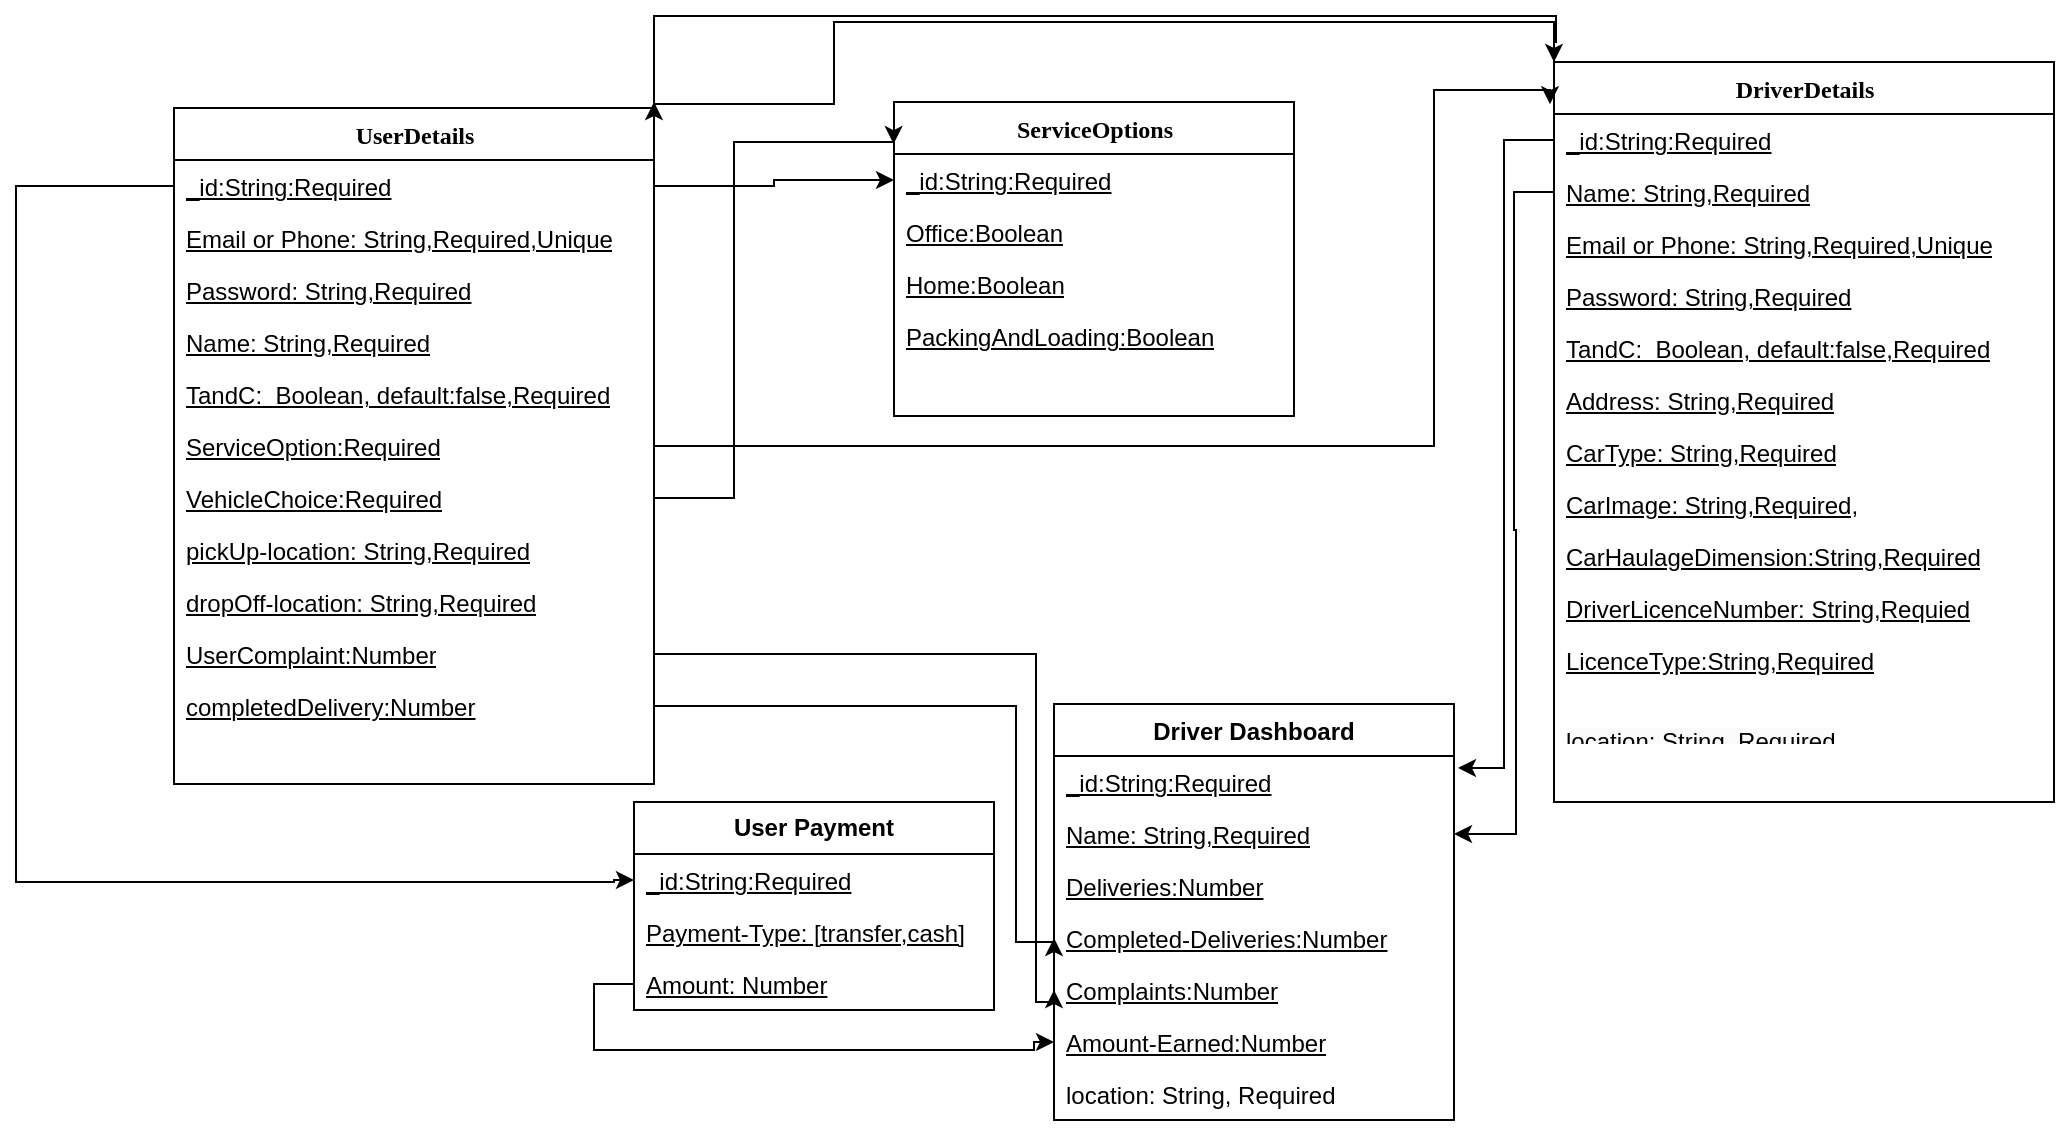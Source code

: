 <mxfile version="25.0.3">
  <diagram name="Page-1" id="9f46799a-70d6-7492-0946-bef42562c5a5">
    <mxGraphModel dx="1100" dy="585" grid="1" gridSize="10" guides="1" tooltips="1" connect="1" arrows="1" fold="1" page="1" pageScale="1" pageWidth="1100" pageHeight="850" background="none" math="0" shadow="0">
      <root>
        <mxCell id="0" />
        <mxCell id="1" parent="0" />
        <mxCell id="yCN_zW2VYzMH4qJu3qkv-77" style="edgeStyle=orthogonalEdgeStyle;rounded=0;orthogonalLoop=1;jettySize=auto;html=1;exitX=1;exitY=0;exitDx=0;exitDy=0;entryX=0;entryY=0;entryDx=0;entryDy=0;" parent="1" source="78961159f06e98e8-17" target="78961159f06e98e8-30" edge="1">
          <mxGeometry relative="1" as="geometry">
            <mxPoint x="780" y="190" as="targetPoint" />
            <Array as="points">
              <mxPoint x="330" y="237" />
              <mxPoint x="781" y="237" />
              <mxPoint x="781" y="250" />
            </Array>
          </mxGeometry>
        </mxCell>
        <mxCell id="78961159f06e98e8-17" value="UserDetails" style="swimlane;html=1;fontStyle=1;align=center;verticalAlign=top;childLayout=stackLayout;horizontal=1;startSize=26;horizontalStack=0;resizeParent=1;resizeLast=0;collapsible=1;marginBottom=0;swimlaneFillColor=#ffffff;rounded=0;shadow=0;comic=0;labelBackgroundColor=none;strokeWidth=1;fillColor=none;fontFamily=Verdana;fontSize=12" parent="1" vertex="1">
          <mxGeometry x="90" y="283" width="240" height="338" as="geometry">
            <mxRectangle x="90" y="83" width="110" height="30" as="alternateBounds" />
          </mxGeometry>
        </mxCell>
        <mxCell id="yCN_zW2VYzMH4qJu3qkv-70" value="_id:String:Required" style="text;html=1;strokeColor=none;fillColor=none;align=left;verticalAlign=top;spacingLeft=4;spacingRight=4;whiteSpace=wrap;overflow=hidden;rotatable=0;points=[[0,0.5],[1,0.5]];portConstraint=eastwest;fontStyle=4" parent="78961159f06e98e8-17" vertex="1">
          <mxGeometry y="26" width="240" height="26" as="geometry" />
        </mxCell>
        <mxCell id="78961159f06e98e8-23" value="Email or Phone: String,Required,Unique" style="text;html=1;strokeColor=none;fillColor=none;align=left;verticalAlign=top;spacingLeft=4;spacingRight=4;whiteSpace=wrap;overflow=hidden;rotatable=0;points=[[0,0.5],[1,0.5]];portConstraint=eastwest;fontStyle=4" parent="78961159f06e98e8-17" vertex="1">
          <mxGeometry y="52" width="240" height="26" as="geometry" />
        </mxCell>
        <mxCell id="78961159f06e98e8-25" value="Password: String,Required" style="text;html=1;strokeColor=none;fillColor=none;align=left;verticalAlign=top;spacingLeft=4;spacingRight=4;whiteSpace=wrap;overflow=hidden;rotatable=0;points=[[0,0.5],[1,0.5]];portConstraint=eastwest;fontStyle=4" parent="78961159f06e98e8-17" vertex="1">
          <mxGeometry y="78" width="240" height="26" as="geometry" />
        </mxCell>
        <mxCell id="78961159f06e98e8-21" value="Name: String,Required" style="text;html=1;strokeColor=none;fillColor=none;align=left;verticalAlign=top;spacingLeft=4;spacingRight=4;whiteSpace=wrap;overflow=hidden;rotatable=0;points=[[0,0.5],[1,0.5]];portConstraint=eastwest;fontStyle=4" parent="78961159f06e98e8-17" vertex="1">
          <mxGeometry y="104" width="240" height="26" as="geometry" />
        </mxCell>
        <mxCell id="78961159f06e98e8-26" value="TandC:&amp;nbsp; Boolean, default:false,Required" style="text;html=1;strokeColor=none;fillColor=none;align=left;verticalAlign=top;spacingLeft=4;spacingRight=4;whiteSpace=wrap;overflow=hidden;rotatable=0;points=[[0,0.5],[1,0.5]];portConstraint=eastwest;fontStyle=4" parent="78961159f06e98e8-17" vertex="1">
          <mxGeometry y="130" width="240" height="26" as="geometry" />
        </mxCell>
        <mxCell id="yCN_zW2VYzMH4qJu3qkv-22" value="ServiceOption:Required" style="text;html=1;strokeColor=none;fillColor=none;align=left;verticalAlign=top;spacingLeft=4;spacingRight=4;whiteSpace=wrap;overflow=hidden;rotatable=0;points=[[0,0.5],[1,0.5]];portConstraint=eastwest;fontStyle=4" parent="78961159f06e98e8-17" vertex="1">
          <mxGeometry y="156" width="240" height="26" as="geometry" />
        </mxCell>
        <mxCell id="yCN_zW2VYzMH4qJu3qkv-21" value="VehicleChoice:Required" style="text;html=1;strokeColor=none;fillColor=none;align=left;verticalAlign=top;spacingLeft=4;spacingRight=4;whiteSpace=wrap;overflow=hidden;rotatable=0;points=[[0,0.5],[1,0.5]];portConstraint=eastwest;fontStyle=4" parent="78961159f06e98e8-17" vertex="1">
          <mxGeometry y="182" width="240" height="26" as="geometry" />
        </mxCell>
        <mxCell id="yCN_zW2VYzMH4qJu3qkv-67" value="pickUp-location: String,Required" style="text;html=1;strokeColor=none;fillColor=none;align=left;verticalAlign=top;spacingLeft=4;spacingRight=4;whiteSpace=wrap;overflow=hidden;rotatable=0;points=[[0,0.5],[1,0.5]];portConstraint=eastwest;fontStyle=4" parent="78961159f06e98e8-17" vertex="1">
          <mxGeometry y="208" width="240" height="26" as="geometry" />
        </mxCell>
        <mxCell id="yCN_zW2VYzMH4qJu3qkv-69" value="dropOff-location: String,Required" style="text;html=1;strokeColor=none;fillColor=none;align=left;verticalAlign=top;spacingLeft=4;spacingRight=4;whiteSpace=wrap;overflow=hidden;rotatable=0;points=[[0,0.5],[1,0.5]];portConstraint=eastwest;fontStyle=4" parent="78961159f06e98e8-17" vertex="1">
          <mxGeometry y="234" width="240" height="26" as="geometry" />
        </mxCell>
        <mxCell id="yCN_zW2VYzMH4qJu3qkv-112" value="UserComplaint:Number" style="text;html=1;strokeColor=none;fillColor=none;align=left;verticalAlign=top;spacingLeft=4;spacingRight=4;whiteSpace=wrap;overflow=hidden;rotatable=0;points=[[0,0.5],[1,0.5]];portConstraint=eastwest;fontStyle=4" parent="78961159f06e98e8-17" vertex="1">
          <mxGeometry y="260" width="240" height="26" as="geometry" />
        </mxCell>
        <mxCell id="yCN_zW2VYzMH4qJu3qkv-111" value="completedDelivery:Number" style="text;html=1;strokeColor=none;fillColor=none;align=left;verticalAlign=top;spacingLeft=4;spacingRight=4;whiteSpace=wrap;overflow=hidden;rotatable=0;points=[[0,0.5],[1,0.5]];portConstraint=eastwest;fontStyle=4" parent="78961159f06e98e8-17" vertex="1">
          <mxGeometry y="286" width="240" height="26" as="geometry" />
        </mxCell>
        <mxCell id="yCN_zW2VYzMH4qJu3qkv-78" style="edgeStyle=orthogonalEdgeStyle;rounded=0;orthogonalLoop=1;jettySize=auto;html=1;exitX=0;exitY=0;exitDx=0;exitDy=0;" parent="1" source="78961159f06e98e8-30" edge="1">
          <mxGeometry relative="1" as="geometry">
            <mxPoint x="330" y="280" as="targetPoint" />
            <Array as="points">
              <mxPoint x="780" y="240" />
              <mxPoint x="420" y="240" />
              <mxPoint x="420" y="281" />
              <mxPoint x="330" y="281" />
            </Array>
          </mxGeometry>
        </mxCell>
        <mxCell id="78961159f06e98e8-30" value="DriverDetails" style="swimlane;html=1;fontStyle=1;align=center;verticalAlign=top;childLayout=stackLayout;horizontal=1;startSize=26;horizontalStack=0;resizeParent=1;resizeLast=0;collapsible=1;marginBottom=0;swimlaneFillColor=#ffffff;rounded=0;shadow=0;comic=0;labelBackgroundColor=none;strokeWidth=1;fillColor=none;fontFamily=Verdana;fontSize=12" parent="1" vertex="1">
          <mxGeometry x="780" y="260" width="250" height="370" as="geometry">
            <mxRectangle x="430" y="80" width="120" height="30" as="alternateBounds" />
          </mxGeometry>
        </mxCell>
        <mxCell id="yCN_zW2VYzMH4qJu3qkv-76" value="_id:String:Required" style="text;html=1;strokeColor=none;fillColor=none;align=left;verticalAlign=top;spacingLeft=4;spacingRight=4;whiteSpace=wrap;overflow=hidden;rotatable=0;points=[[0,0.5],[1,0.5]];portConstraint=eastwest;fontStyle=4" parent="78961159f06e98e8-30" vertex="1">
          <mxGeometry y="26" width="250" height="26" as="geometry" />
        </mxCell>
        <mxCell id="78961159f06e98e8-36" value="Name: String,Required" style="text;html=1;strokeColor=none;fillColor=none;align=left;verticalAlign=top;spacingLeft=4;spacingRight=4;whiteSpace=wrap;overflow=hidden;rotatable=0;points=[[0,0.5],[1,0.5]];portConstraint=eastwest;fontStyle=4" parent="78961159f06e98e8-30" vertex="1">
          <mxGeometry y="52" width="250" height="26" as="geometry" />
        </mxCell>
        <mxCell id="78961159f06e98e8-37" value="Email or Phone: String,Required,Unique" style="text;html=1;strokeColor=none;fillColor=none;align=left;verticalAlign=top;spacingLeft=4;spacingRight=4;whiteSpace=wrap;overflow=hidden;rotatable=0;points=[[0,0.5],[1,0.5]];portConstraint=eastwest;fontStyle=4" parent="78961159f06e98e8-30" vertex="1">
          <mxGeometry y="78" width="250" height="26" as="geometry" />
        </mxCell>
        <mxCell id="yCN_zW2VYzMH4qJu3qkv-11" value="Password: String,Required" style="text;html=1;strokeColor=none;fillColor=none;align=left;verticalAlign=top;spacingLeft=4;spacingRight=4;whiteSpace=wrap;overflow=hidden;rotatable=0;points=[[0,0.5],[1,0.5]];portConstraint=eastwest;fontStyle=4" parent="78961159f06e98e8-30" vertex="1">
          <mxGeometry y="104" width="250" height="26" as="geometry" />
        </mxCell>
        <mxCell id="yCN_zW2VYzMH4qJu3qkv-12" value="TandC:&amp;nbsp; Boolean, default:false,Required" style="text;html=1;strokeColor=none;fillColor=none;align=left;verticalAlign=top;spacingLeft=4;spacingRight=4;whiteSpace=wrap;overflow=hidden;rotatable=0;points=[[0,0.5],[1,0.5]];portConstraint=eastwest;fontStyle=4" parent="78961159f06e98e8-30" vertex="1">
          <mxGeometry y="130" width="250" height="26" as="geometry" />
        </mxCell>
        <mxCell id="yCN_zW2VYzMH4qJu3qkv-119" value="Address: String,Required" style="text;html=1;strokeColor=none;fillColor=none;align=left;verticalAlign=top;spacingLeft=4;spacingRight=4;whiteSpace=wrap;overflow=hidden;rotatable=0;points=[[0,0.5],[1,0.5]];portConstraint=eastwest;fontStyle=4" parent="78961159f06e98e8-30" vertex="1">
          <mxGeometry y="156" width="250" height="26" as="geometry" />
        </mxCell>
        <mxCell id="yCN_zW2VYzMH4qJu3qkv-14" value="CarType: String,Required" style="text;html=1;strokeColor=none;fillColor=none;align=left;verticalAlign=top;spacingLeft=4;spacingRight=4;whiteSpace=wrap;overflow=hidden;rotatable=0;points=[[0,0.5],[1,0.5]];portConstraint=eastwest;fontStyle=4" parent="78961159f06e98e8-30" vertex="1">
          <mxGeometry y="182" width="250" height="26" as="geometry" />
        </mxCell>
        <mxCell id="yCN_zW2VYzMH4qJu3qkv-16" value="CarImage: String,Required," style="text;html=1;strokeColor=none;fillColor=none;align=left;verticalAlign=top;spacingLeft=4;spacingRight=4;whiteSpace=wrap;overflow=hidden;rotatable=0;points=[[0,0.5],[1,0.5]];portConstraint=eastwest;fontStyle=4" parent="78961159f06e98e8-30" vertex="1">
          <mxGeometry y="208" width="250" height="26" as="geometry" />
        </mxCell>
        <mxCell id="yCN_zW2VYzMH4qJu3qkv-17" value="CarHaulageDimension:String,Required" style="text;html=1;strokeColor=none;fillColor=none;align=left;verticalAlign=top;spacingLeft=4;spacingRight=4;whiteSpace=wrap;overflow=hidden;rotatable=0;points=[[0,0.5],[1,0.5]];portConstraint=eastwest;fontStyle=4" parent="78961159f06e98e8-30" vertex="1">
          <mxGeometry y="234" width="250" height="26" as="geometry" />
        </mxCell>
        <mxCell id="yCN_zW2VYzMH4qJu3qkv-117" value="DriverLicenceNumber: String,Requied" style="text;html=1;strokeColor=none;fillColor=none;align=left;verticalAlign=top;spacingLeft=4;spacingRight=4;whiteSpace=wrap;overflow=hidden;rotatable=0;points=[[0,0.5],[1,0.5]];portConstraint=eastwest;fontStyle=4" parent="78961159f06e98e8-30" vertex="1">
          <mxGeometry y="260" width="250" height="26" as="geometry" />
        </mxCell>
        <mxCell id="yCN_zW2VYzMH4qJu3qkv-116" value="LicenceType:String,Required" style="text;html=1;strokeColor=none;fillColor=none;align=left;verticalAlign=top;spacingLeft=4;spacingRight=4;whiteSpace=wrap;overflow=hidden;rotatable=0;points=[[0,0.5],[1,0.5]];portConstraint=eastwest;fontStyle=4" parent="78961159f06e98e8-30" vertex="1">
          <mxGeometry y="286" width="250" height="26" as="geometry" />
        </mxCell>
        <mxCell id="yCN_zW2VYzMH4qJu3qkv-118" value="&#xa;&lt;span style=&quot;color: rgb(0, 0, 0); font-family: Helvetica; font-size: 12px; font-style: normal; font-variant-ligatures: normal; font-variant-caps: normal; font-weight: 400; letter-spacing: normal; orphans: 2; text-align: left; text-indent: 0px; text-transform: none; widows: 2; word-spacing: 0px; -webkit-text-stroke-width: 0px; white-space: normal; background-color: rgb(251, 251, 251); text-decoration-thickness: initial; text-decoration-style: initial; text-decoration-color: initial; display: inline !important; float: none;&quot;&gt;location: String, Required&lt;/span&gt;&#xa;&#xa;" style="text;html=1;strokeColor=none;fillColor=none;align=left;verticalAlign=top;spacingLeft=4;spacingRight=4;whiteSpace=wrap;overflow=hidden;rotatable=0;points=[[0,0.5],[1,0.5]];portConstraint=eastwest;" parent="78961159f06e98e8-30" vertex="1">
          <mxGeometry y="312" width="250" height="26" as="geometry" />
        </mxCell>
        <mxCell id="78961159f06e98e8-43" value="ServiceOptions" style="swimlane;html=1;fontStyle=1;align=center;verticalAlign=top;childLayout=stackLayout;horizontal=1;startSize=26;horizontalStack=0;resizeParent=1;resizeLast=0;collapsible=1;marginBottom=0;swimlaneFillColor=#ffffff;rounded=0;shadow=0;comic=0;labelBackgroundColor=none;strokeWidth=1;fillColor=none;fontFamily=Verdana;fontSize=12" parent="1" vertex="1">
          <mxGeometry x="450" y="280" width="200" height="157" as="geometry" />
        </mxCell>
        <mxCell id="yCN_zW2VYzMH4qJu3qkv-71" value="_id:String:Required" style="text;html=1;strokeColor=none;fillColor=none;align=left;verticalAlign=top;spacingLeft=4;spacingRight=4;whiteSpace=wrap;overflow=hidden;rotatable=0;points=[[0,0.5],[1,0.5]];portConstraint=eastwest;fontStyle=4" parent="78961159f06e98e8-43" vertex="1">
          <mxGeometry y="26" width="200" height="26" as="geometry" />
        </mxCell>
        <mxCell id="78961159f06e98e8-44" value="Office:Boolean" style="text;html=1;strokeColor=none;fillColor=none;align=left;verticalAlign=top;spacingLeft=4;spacingRight=4;whiteSpace=wrap;overflow=hidden;rotatable=0;points=[[0,0.5],[1,0.5]];portConstraint=eastwest;fontStyle=4" parent="78961159f06e98e8-43" vertex="1">
          <mxGeometry y="52" width="200" height="26" as="geometry" />
        </mxCell>
        <mxCell id="78961159f06e98e8-45" value="Home:Boolean" style="text;html=1;strokeColor=none;fillColor=none;align=left;verticalAlign=top;spacingLeft=4;spacingRight=4;whiteSpace=wrap;overflow=hidden;rotatable=0;points=[[0,0.5],[1,0.5]];portConstraint=eastwest;fontStyle=4" parent="78961159f06e98e8-43" vertex="1">
          <mxGeometry y="78" width="200" height="26" as="geometry" />
        </mxCell>
        <mxCell id="78961159f06e98e8-49" value="PackingAndLoading:Boolean" style="text;html=1;strokeColor=none;fillColor=none;align=left;verticalAlign=top;spacingLeft=4;spacingRight=4;whiteSpace=wrap;overflow=hidden;rotatable=0;points=[[0,0.5],[1,0.5]];portConstraint=eastwest;fontStyle=4" parent="78961159f06e98e8-43" vertex="1">
          <mxGeometry y="104" width="200" height="26" as="geometry" />
        </mxCell>
        <mxCell id="yCN_zW2VYzMH4qJu3qkv-29" style="edgeStyle=orthogonalEdgeStyle;rounded=0;orthogonalLoop=1;jettySize=auto;html=1;exitX=1;exitY=0.5;exitDx=0;exitDy=0;entryX=-0.001;entryY=0.134;entryDx=0;entryDy=0;entryPerimeter=0;" parent="1" source="yCN_zW2VYzMH4qJu3qkv-22" target="78961159f06e98e8-43" edge="1">
          <mxGeometry relative="1" as="geometry">
            <mxPoint x="370" y="310" as="targetPoint" />
            <Array as="points">
              <mxPoint x="370" y="478" />
              <mxPoint x="370" y="300" />
              <mxPoint x="450" y="300" />
            </Array>
          </mxGeometry>
        </mxCell>
        <mxCell id="yCN_zW2VYzMH4qJu3qkv-30" style="edgeStyle=orthogonalEdgeStyle;rounded=0;orthogonalLoop=1;jettySize=auto;html=1;exitX=1;exitY=0.5;exitDx=0;exitDy=0;entryX=-0.008;entryY=0.057;entryDx=0;entryDy=0;entryPerimeter=0;" parent="1" source="yCN_zW2VYzMH4qJu3qkv-21" target="78961159f06e98e8-30" edge="1">
          <mxGeometry relative="1" as="geometry">
            <mxPoint x="720" y="270" as="targetPoint" />
            <Array as="points">
              <mxPoint x="720" y="452" />
              <mxPoint x="720" y="274" />
            </Array>
          </mxGeometry>
        </mxCell>
        <mxCell id="yCN_zW2VYzMH4qJu3qkv-74" style="edgeStyle=orthogonalEdgeStyle;rounded=0;orthogonalLoop=1;jettySize=auto;html=1;exitX=1;exitY=0.5;exitDx=0;exitDy=0;entryX=0;entryY=0.5;entryDx=0;entryDy=0;" parent="1" source="yCN_zW2VYzMH4qJu3qkv-70" target="yCN_zW2VYzMH4qJu3qkv-71" edge="1">
          <mxGeometry relative="1" as="geometry" />
        </mxCell>
        <mxCell id="yCN_zW2VYzMH4qJu3qkv-79" value="Driver Dashboard" style="swimlane;fontStyle=1;align=center;verticalAlign=top;childLayout=stackLayout;horizontal=1;startSize=26;horizontalStack=0;resizeParent=1;resizeParentMax=0;resizeLast=0;collapsible=1;marginBottom=0;whiteSpace=wrap;html=1;" parent="1" vertex="1">
          <mxGeometry x="530" y="581" width="200" height="208" as="geometry" />
        </mxCell>
        <mxCell id="yCN_zW2VYzMH4qJu3qkv-80" value="_id:String:Required" style="text;strokeColor=none;fillColor=none;align=left;verticalAlign=top;spacingLeft=4;spacingRight=4;overflow=hidden;rotatable=0;points=[[0,0.5],[1,0.5]];portConstraint=eastwest;whiteSpace=wrap;html=1;fontStyle=4" parent="yCN_zW2VYzMH4qJu3qkv-79" vertex="1">
          <mxGeometry y="26" width="200" height="26" as="geometry" />
        </mxCell>
        <mxCell id="yCN_zW2VYzMH4qJu3qkv-83" value="Name: String,Required" style="text;strokeColor=none;fillColor=none;align=left;verticalAlign=top;spacingLeft=4;spacingRight=4;overflow=hidden;rotatable=0;points=[[0,0.5],[1,0.5]];portConstraint=eastwest;whiteSpace=wrap;html=1;fontStyle=4" parent="yCN_zW2VYzMH4qJu3qkv-79" vertex="1">
          <mxGeometry y="52" width="200" height="26" as="geometry" />
        </mxCell>
        <mxCell id="yCN_zW2VYzMH4qJu3qkv-95" value="Deliveries:Number" style="text;strokeColor=none;fillColor=none;align=left;verticalAlign=top;spacingLeft=4;spacingRight=4;overflow=hidden;rotatable=0;points=[[0,0.5],[1,0.5]];portConstraint=eastwest;whiteSpace=wrap;html=1;fontStyle=4" parent="yCN_zW2VYzMH4qJu3qkv-79" vertex="1">
          <mxGeometry y="78" width="200" height="26" as="geometry" />
        </mxCell>
        <mxCell id="yCN_zW2VYzMH4qJu3qkv-98" value="Completed-Deliveries:Number" style="text;strokeColor=none;fillColor=none;align=left;verticalAlign=top;spacingLeft=4;spacingRight=4;overflow=hidden;rotatable=0;points=[[0,0.5],[1,0.5]];portConstraint=eastwest;whiteSpace=wrap;html=1;fontStyle=4" parent="yCN_zW2VYzMH4qJu3qkv-79" vertex="1">
          <mxGeometry y="104" width="200" height="26" as="geometry" />
        </mxCell>
        <mxCell id="yCN_zW2VYzMH4qJu3qkv-96" value="Complaints:Number" style="text;strokeColor=none;fillColor=none;align=left;verticalAlign=top;spacingLeft=4;spacingRight=4;overflow=hidden;rotatable=0;points=[[0,0.5],[1,0.5]];portConstraint=eastwest;whiteSpace=wrap;html=1;fontStyle=4" parent="yCN_zW2VYzMH4qJu3qkv-79" vertex="1">
          <mxGeometry y="130" width="200" height="26" as="geometry" />
        </mxCell>
        <mxCell id="yCN_zW2VYzMH4qJu3qkv-97" value="Amount-Earned:Number" style="text;strokeColor=none;fillColor=none;align=left;verticalAlign=top;spacingLeft=4;spacingRight=4;overflow=hidden;rotatable=0;points=[[0,0.5],[1,0.5]];portConstraint=eastwest;whiteSpace=wrap;html=1;fontStyle=4" parent="yCN_zW2VYzMH4qJu3qkv-79" vertex="1">
          <mxGeometry y="156" width="200" height="26" as="geometry" />
        </mxCell>
        <mxCell id="yCN_zW2VYzMH4qJu3qkv-82" value="location: String, Required" style="text;strokeColor=none;fillColor=none;align=left;verticalAlign=top;spacingLeft=4;spacingRight=4;overflow=hidden;rotatable=0;points=[[0,0.5],[1,0.5]];portConstraint=eastwest;whiteSpace=wrap;html=1;" parent="yCN_zW2VYzMH4qJu3qkv-79" vertex="1">
          <mxGeometry y="182" width="200" height="26" as="geometry" />
        </mxCell>
        <mxCell id="yCN_zW2VYzMH4qJu3qkv-99" value="&lt;b&gt;User Payment&lt;/b&gt;" style="swimlane;fontStyle=0;childLayout=stackLayout;horizontal=1;startSize=26;fillColor=none;horizontalStack=0;resizeParent=1;resizeParentMax=0;resizeLast=0;collapsible=1;marginBottom=0;whiteSpace=wrap;html=1;" parent="1" vertex="1">
          <mxGeometry x="320" y="630" width="180" height="104" as="geometry" />
        </mxCell>
        <mxCell id="yCN_zW2VYzMH4qJu3qkv-100" value="_id:String:Required" style="text;strokeColor=none;fillColor=none;align=left;verticalAlign=top;spacingLeft=4;spacingRight=4;overflow=hidden;rotatable=0;points=[[0,0.5],[1,0.5]];portConstraint=eastwest;whiteSpace=wrap;html=1;fontStyle=4" parent="yCN_zW2VYzMH4qJu3qkv-99" vertex="1">
          <mxGeometry y="26" width="180" height="26" as="geometry" />
        </mxCell>
        <mxCell id="yCN_zW2VYzMH4qJu3qkv-101" value="Payment-Type: [transfer,cash]" style="text;strokeColor=none;fillColor=none;align=left;verticalAlign=top;spacingLeft=4;spacingRight=4;overflow=hidden;rotatable=0;points=[[0,0.5],[1,0.5]];portConstraint=eastwest;whiteSpace=wrap;html=1;fontStyle=4" parent="yCN_zW2VYzMH4qJu3qkv-99" vertex="1">
          <mxGeometry y="52" width="180" height="26" as="geometry" />
        </mxCell>
        <mxCell id="yCN_zW2VYzMH4qJu3qkv-102" value="Amount: Number" style="text;strokeColor=none;fillColor=none;align=left;verticalAlign=top;spacingLeft=4;spacingRight=4;overflow=hidden;rotatable=0;points=[[0,0.5],[1,0.5]];portConstraint=eastwest;whiteSpace=wrap;html=1;fontStyle=4" parent="yCN_zW2VYzMH4qJu3qkv-99" vertex="1">
          <mxGeometry y="78" width="180" height="26" as="geometry" />
        </mxCell>
        <mxCell id="yCN_zW2VYzMH4qJu3qkv-105" style="edgeStyle=orthogonalEdgeStyle;rounded=0;orthogonalLoop=1;jettySize=auto;html=1;exitX=0;exitY=0.5;exitDx=0;exitDy=0;entryX=1.01;entryY=0.229;entryDx=0;entryDy=0;entryPerimeter=0;" parent="1" source="yCN_zW2VYzMH4qJu3qkv-76" target="yCN_zW2VYzMH4qJu3qkv-80" edge="1">
          <mxGeometry relative="1" as="geometry">
            <mxPoint x="760" y="630" as="targetPoint" />
          </mxGeometry>
        </mxCell>
        <mxCell id="yCN_zW2VYzMH4qJu3qkv-106" style="edgeStyle=orthogonalEdgeStyle;rounded=0;orthogonalLoop=1;jettySize=auto;html=1;exitX=0;exitY=0.5;exitDx=0;exitDy=0;entryX=1;entryY=0.5;entryDx=0;entryDy=0;" parent="1" source="78961159f06e98e8-36" target="yCN_zW2VYzMH4qJu3qkv-83" edge="1">
          <mxGeometry relative="1" as="geometry">
            <mxPoint x="760" y="650" as="targetPoint" />
            <Array as="points">
              <mxPoint x="760" y="325" />
              <mxPoint x="760" y="494" />
              <mxPoint x="761" y="646" />
            </Array>
          </mxGeometry>
        </mxCell>
        <mxCell id="yCN_zW2VYzMH4qJu3qkv-108" style="edgeStyle=orthogonalEdgeStyle;rounded=0;orthogonalLoop=1;jettySize=auto;html=1;exitX=0;exitY=0.5;exitDx=0;exitDy=0;entryX=0;entryY=0.5;entryDx=0;entryDy=0;" parent="1" source="yCN_zW2VYzMH4qJu3qkv-70" target="yCN_zW2VYzMH4qJu3qkv-100" edge="1">
          <mxGeometry relative="1" as="geometry">
            <mxPoint x="10" y="670" as="targetPoint" />
            <Array as="points">
              <mxPoint x="11" y="322" />
              <mxPoint x="11" y="670" />
              <mxPoint x="310" y="670" />
            </Array>
          </mxGeometry>
        </mxCell>
        <mxCell id="yCN_zW2VYzMH4qJu3qkv-110" style="edgeStyle=orthogonalEdgeStyle;rounded=0;orthogonalLoop=1;jettySize=auto;html=1;exitX=0;exitY=0.5;exitDx=0;exitDy=0;entryX=0;entryY=0.5;entryDx=0;entryDy=0;" parent="1" source="yCN_zW2VYzMH4qJu3qkv-102" target="yCN_zW2VYzMH4qJu3qkv-97" edge="1">
          <mxGeometry relative="1" as="geometry" />
        </mxCell>
        <mxCell id="yCN_zW2VYzMH4qJu3qkv-113" style="edgeStyle=orthogonalEdgeStyle;rounded=0;orthogonalLoop=1;jettySize=auto;html=1;exitX=1;exitY=0.5;exitDx=0;exitDy=0;entryX=0;entryY=0.5;entryDx=0;entryDy=0;" parent="1" source="yCN_zW2VYzMH4qJu3qkv-112" target="yCN_zW2VYzMH4qJu3qkv-96" edge="1">
          <mxGeometry relative="1" as="geometry">
            <mxPoint x="520" y="730" as="targetPoint" />
            <Array as="points">
              <mxPoint x="521" y="556" />
              <mxPoint x="521" y="730" />
              <mxPoint x="530" y="730" />
            </Array>
          </mxGeometry>
        </mxCell>
        <mxCell id="yCN_zW2VYzMH4qJu3qkv-115" style="edgeStyle=orthogonalEdgeStyle;rounded=0;orthogonalLoop=1;jettySize=auto;html=1;exitX=1;exitY=0.5;exitDx=0;exitDy=0;entryX=0;entryY=0.5;entryDx=0;entryDy=0;" parent="1" source="yCN_zW2VYzMH4qJu3qkv-111" target="yCN_zW2VYzMH4qJu3qkv-98" edge="1">
          <mxGeometry relative="1" as="geometry">
            <mxPoint x="510" y="700" as="targetPoint" />
            <Array as="points">
              <mxPoint x="511" y="582" />
              <mxPoint x="511" y="700" />
              <mxPoint x="530" y="700" />
            </Array>
          </mxGeometry>
        </mxCell>
      </root>
    </mxGraphModel>
  </diagram>
</mxfile>
